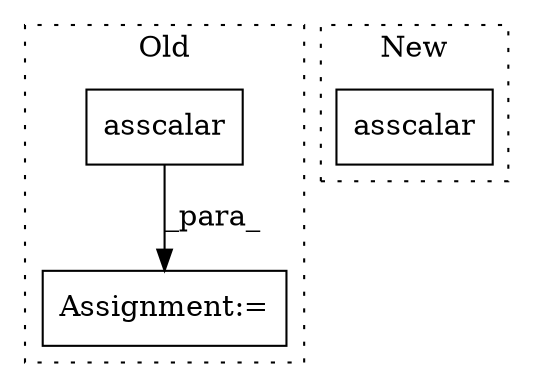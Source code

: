 digraph G {
subgraph cluster0 {
1 [label="asscalar" a="32" s="4174" l="10" shape="box"];
3 [label="Assignment:=" a="7" s="4152" l="1" shape="box"];
label = "Old";
style="dotted";
}
subgraph cluster1 {
2 [label="asscalar" a="32" s="4152" l="10" shape="box"];
label = "New";
style="dotted";
}
1 -> 3 [label="_para_"];
}